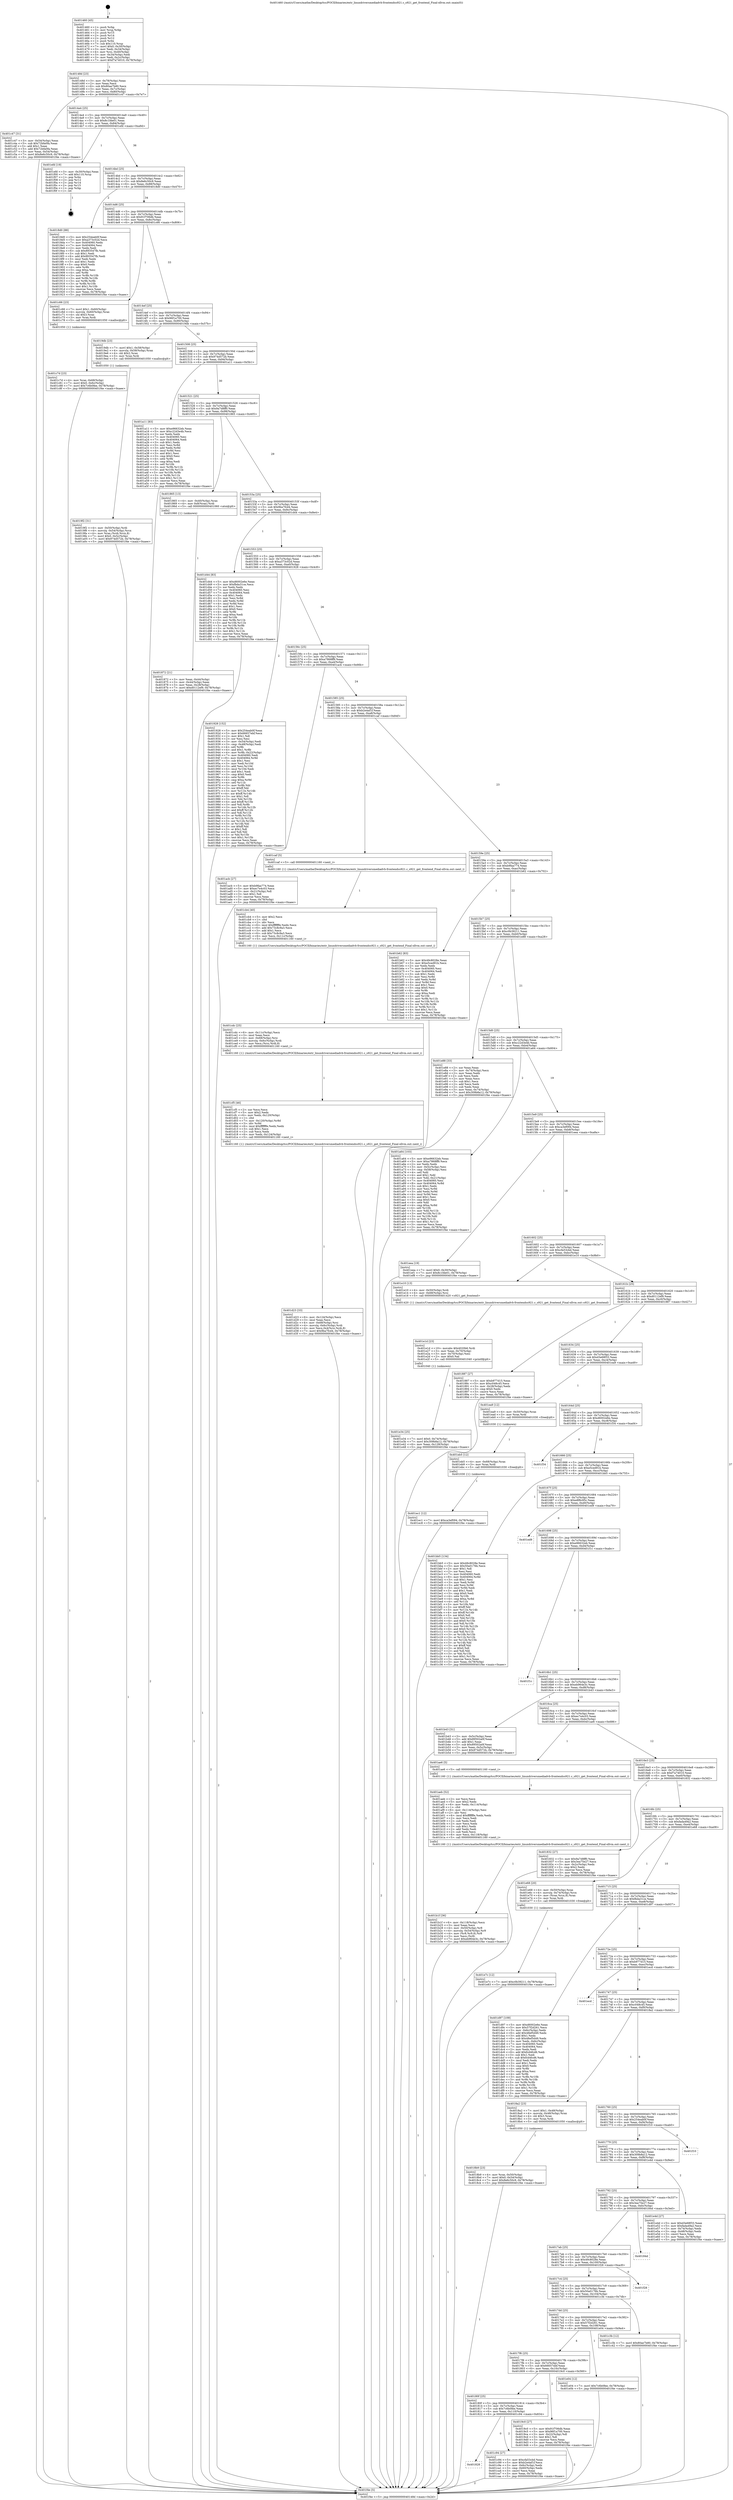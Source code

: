 digraph "0x401460" {
  label = "0x401460 (/mnt/c/Users/mathe/Desktop/tcc/POCII/binaries/extr_linuxdriversmediadvb-frontendss921.c_s921_get_frontend_Final-ollvm.out::main(0))"
  labelloc = "t"
  node[shape=record]

  Entry [label="",width=0.3,height=0.3,shape=circle,fillcolor=black,style=filled]
  "0x40148d" [label="{
     0x40148d [23]\l
     | [instrs]\l
     &nbsp;&nbsp;0x40148d \<+3\>: mov -0x78(%rbp),%eax\l
     &nbsp;&nbsp;0x401490 \<+2\>: mov %eax,%ecx\l
     &nbsp;&nbsp;0x401492 \<+6\>: sub $0x80ae7b80,%ecx\l
     &nbsp;&nbsp;0x401498 \<+3\>: mov %eax,-0x7c(%rbp)\l
     &nbsp;&nbsp;0x40149b \<+3\>: mov %ecx,-0x80(%rbp)\l
     &nbsp;&nbsp;0x40149e \<+6\>: je 0000000000401c47 \<main+0x7e7\>\l
  }"]
  "0x401c47" [label="{
     0x401c47 [31]\l
     | [instrs]\l
     &nbsp;&nbsp;0x401c47 \<+3\>: mov -0x54(%rbp),%eax\l
     &nbsp;&nbsp;0x401c4a \<+5\>: sub $0x72bfa0fa,%eax\l
     &nbsp;&nbsp;0x401c4f \<+3\>: add $0x1,%eax\l
     &nbsp;&nbsp;0x401c52 \<+5\>: add $0x72bfa0fa,%eax\l
     &nbsp;&nbsp;0x401c57 \<+3\>: mov %eax,-0x54(%rbp)\l
     &nbsp;&nbsp;0x401c5a \<+7\>: movl $0x8e6c50c9,-0x78(%rbp)\l
     &nbsp;&nbsp;0x401c61 \<+5\>: jmp 0000000000401f4e \<main+0xaee\>\l
  }"]
  "0x4014a4" [label="{
     0x4014a4 [25]\l
     | [instrs]\l
     &nbsp;&nbsp;0x4014a4 \<+5\>: jmp 00000000004014a9 \<main+0x49\>\l
     &nbsp;&nbsp;0x4014a9 \<+3\>: mov -0x7c(%rbp),%eax\l
     &nbsp;&nbsp;0x4014ac \<+5\>: sub $0x8c1fde01,%eax\l
     &nbsp;&nbsp;0x4014b1 \<+6\>: mov %eax,-0x84(%rbp)\l
     &nbsp;&nbsp;0x4014b7 \<+6\>: je 0000000000401efd \<main+0xa9d\>\l
  }"]
  Exit [label="",width=0.3,height=0.3,shape=circle,fillcolor=black,style=filled,peripheries=2]
  "0x401efd" [label="{
     0x401efd [19]\l
     | [instrs]\l
     &nbsp;&nbsp;0x401efd \<+3\>: mov -0x30(%rbp),%eax\l
     &nbsp;&nbsp;0x401f00 \<+7\>: add $0x110,%rsp\l
     &nbsp;&nbsp;0x401f07 \<+1\>: pop %rbx\l
     &nbsp;&nbsp;0x401f08 \<+2\>: pop %r12\l
     &nbsp;&nbsp;0x401f0a \<+2\>: pop %r14\l
     &nbsp;&nbsp;0x401f0c \<+2\>: pop %r15\l
     &nbsp;&nbsp;0x401f0e \<+1\>: pop %rbp\l
     &nbsp;&nbsp;0x401f0f \<+1\>: ret\l
  }"]
  "0x4014bd" [label="{
     0x4014bd [25]\l
     | [instrs]\l
     &nbsp;&nbsp;0x4014bd \<+5\>: jmp 00000000004014c2 \<main+0x62\>\l
     &nbsp;&nbsp;0x4014c2 \<+3\>: mov -0x7c(%rbp),%eax\l
     &nbsp;&nbsp;0x4014c5 \<+5\>: sub $0x8e6c50c9,%eax\l
     &nbsp;&nbsp;0x4014ca \<+6\>: mov %eax,-0x88(%rbp)\l
     &nbsp;&nbsp;0x4014d0 \<+6\>: je 00000000004018d0 \<main+0x470\>\l
  }"]
  "0x401ec1" [label="{
     0x401ec1 [12]\l
     | [instrs]\l
     &nbsp;&nbsp;0x401ec1 \<+7\>: movl $0xca3ef094,-0x78(%rbp)\l
     &nbsp;&nbsp;0x401ec8 \<+5\>: jmp 0000000000401f4e \<main+0xaee\>\l
  }"]
  "0x4018d0" [label="{
     0x4018d0 [88]\l
     | [instrs]\l
     &nbsp;&nbsp;0x4018d0 \<+5\>: mov $0x254eab0f,%eax\l
     &nbsp;&nbsp;0x4018d5 \<+5\>: mov $0xa373c02d,%ecx\l
     &nbsp;&nbsp;0x4018da \<+7\>: mov 0x404060,%edx\l
     &nbsp;&nbsp;0x4018e1 \<+7\>: mov 0x404064,%esi\l
     &nbsp;&nbsp;0x4018e8 \<+2\>: mov %edx,%edi\l
     &nbsp;&nbsp;0x4018ea \<+6\>: sub $0x893547fb,%edi\l
     &nbsp;&nbsp;0x4018f0 \<+3\>: sub $0x1,%edi\l
     &nbsp;&nbsp;0x4018f3 \<+6\>: add $0x893547fb,%edi\l
     &nbsp;&nbsp;0x4018f9 \<+3\>: imul %edi,%edx\l
     &nbsp;&nbsp;0x4018fc \<+3\>: and $0x1,%edx\l
     &nbsp;&nbsp;0x4018ff \<+3\>: cmp $0x0,%edx\l
     &nbsp;&nbsp;0x401902 \<+4\>: sete %r8b\l
     &nbsp;&nbsp;0x401906 \<+3\>: cmp $0xa,%esi\l
     &nbsp;&nbsp;0x401909 \<+4\>: setl %r9b\l
     &nbsp;&nbsp;0x40190d \<+3\>: mov %r8b,%r10b\l
     &nbsp;&nbsp;0x401910 \<+3\>: and %r9b,%r10b\l
     &nbsp;&nbsp;0x401913 \<+3\>: xor %r9b,%r8b\l
     &nbsp;&nbsp;0x401916 \<+3\>: or %r8b,%r10b\l
     &nbsp;&nbsp;0x401919 \<+4\>: test $0x1,%r10b\l
     &nbsp;&nbsp;0x40191d \<+3\>: cmovne %ecx,%eax\l
     &nbsp;&nbsp;0x401920 \<+3\>: mov %eax,-0x78(%rbp)\l
     &nbsp;&nbsp;0x401923 \<+5\>: jmp 0000000000401f4e \<main+0xaee\>\l
  }"]
  "0x4014d6" [label="{
     0x4014d6 [25]\l
     | [instrs]\l
     &nbsp;&nbsp;0x4014d6 \<+5\>: jmp 00000000004014db \<main+0x7b\>\l
     &nbsp;&nbsp;0x4014db \<+3\>: mov -0x7c(%rbp),%eax\l
     &nbsp;&nbsp;0x4014de \<+5\>: sub $0x91f706db,%eax\l
     &nbsp;&nbsp;0x4014e3 \<+6\>: mov %eax,-0x8c(%rbp)\l
     &nbsp;&nbsp;0x4014e9 \<+6\>: je 0000000000401c66 \<main+0x806\>\l
  }"]
  "0x401eb5" [label="{
     0x401eb5 [12]\l
     | [instrs]\l
     &nbsp;&nbsp;0x401eb5 \<+4\>: mov -0x68(%rbp),%rax\l
     &nbsp;&nbsp;0x401eb9 \<+3\>: mov %rax,%rdi\l
     &nbsp;&nbsp;0x401ebc \<+5\>: call 0000000000401030 \<free@plt\>\l
     | [calls]\l
     &nbsp;&nbsp;0x401030 \{1\} (unknown)\l
  }"]
  "0x401c66" [label="{
     0x401c66 [23]\l
     | [instrs]\l
     &nbsp;&nbsp;0x401c66 \<+7\>: movl $0x1,-0x60(%rbp)\l
     &nbsp;&nbsp;0x401c6d \<+4\>: movslq -0x60(%rbp),%rax\l
     &nbsp;&nbsp;0x401c71 \<+4\>: shl $0x3,%rax\l
     &nbsp;&nbsp;0x401c75 \<+3\>: mov %rax,%rdi\l
     &nbsp;&nbsp;0x401c78 \<+5\>: call 0000000000401050 \<malloc@plt\>\l
     | [calls]\l
     &nbsp;&nbsp;0x401050 \{1\} (unknown)\l
  }"]
  "0x4014ef" [label="{
     0x4014ef [25]\l
     | [instrs]\l
     &nbsp;&nbsp;0x4014ef \<+5\>: jmp 00000000004014f4 \<main+0x94\>\l
     &nbsp;&nbsp;0x4014f4 \<+3\>: mov -0x7c(%rbp),%eax\l
     &nbsp;&nbsp;0x4014f7 \<+5\>: sub $0x96f1a700,%eax\l
     &nbsp;&nbsp;0x4014fc \<+6\>: mov %eax,-0x90(%rbp)\l
     &nbsp;&nbsp;0x401502 \<+6\>: je 00000000004019db \<main+0x57b\>\l
  }"]
  "0x401e7c" [label="{
     0x401e7c [12]\l
     | [instrs]\l
     &nbsp;&nbsp;0x401e7c \<+7\>: movl $0xc0b39211,-0x78(%rbp)\l
     &nbsp;&nbsp;0x401e83 \<+5\>: jmp 0000000000401f4e \<main+0xaee\>\l
  }"]
  "0x4019db" [label="{
     0x4019db [23]\l
     | [instrs]\l
     &nbsp;&nbsp;0x4019db \<+7\>: movl $0x1,-0x58(%rbp)\l
     &nbsp;&nbsp;0x4019e2 \<+4\>: movslq -0x58(%rbp),%rax\l
     &nbsp;&nbsp;0x4019e6 \<+4\>: shl $0x2,%rax\l
     &nbsp;&nbsp;0x4019ea \<+3\>: mov %rax,%rdi\l
     &nbsp;&nbsp;0x4019ed \<+5\>: call 0000000000401050 \<malloc@plt\>\l
     | [calls]\l
     &nbsp;&nbsp;0x401050 \{1\} (unknown)\l
  }"]
  "0x401508" [label="{
     0x401508 [25]\l
     | [instrs]\l
     &nbsp;&nbsp;0x401508 \<+5\>: jmp 000000000040150d \<main+0xad\>\l
     &nbsp;&nbsp;0x40150d \<+3\>: mov -0x7c(%rbp),%eax\l
     &nbsp;&nbsp;0x401510 \<+5\>: sub $0x974d572b,%eax\l
     &nbsp;&nbsp;0x401515 \<+6\>: mov %eax,-0x94(%rbp)\l
     &nbsp;&nbsp;0x40151b \<+6\>: je 0000000000401a11 \<main+0x5b1\>\l
  }"]
  "0x401e34" [label="{
     0x401e34 [25]\l
     | [instrs]\l
     &nbsp;&nbsp;0x401e34 \<+7\>: movl $0x0,-0x74(%rbp)\l
     &nbsp;&nbsp;0x401e3b \<+7\>: movl $0x309b8a12,-0x78(%rbp)\l
     &nbsp;&nbsp;0x401e42 \<+6\>: mov %eax,-0x128(%rbp)\l
     &nbsp;&nbsp;0x401e48 \<+5\>: jmp 0000000000401f4e \<main+0xaee\>\l
  }"]
  "0x401a11" [label="{
     0x401a11 [83]\l
     | [instrs]\l
     &nbsp;&nbsp;0x401a11 \<+5\>: mov $0xe96632eb,%eax\l
     &nbsp;&nbsp;0x401a16 \<+5\>: mov $0xc22d3e4b,%ecx\l
     &nbsp;&nbsp;0x401a1b \<+2\>: xor %edx,%edx\l
     &nbsp;&nbsp;0x401a1d \<+7\>: mov 0x404060,%esi\l
     &nbsp;&nbsp;0x401a24 \<+7\>: mov 0x404064,%edi\l
     &nbsp;&nbsp;0x401a2b \<+3\>: sub $0x1,%edx\l
     &nbsp;&nbsp;0x401a2e \<+3\>: mov %esi,%r8d\l
     &nbsp;&nbsp;0x401a31 \<+3\>: add %edx,%r8d\l
     &nbsp;&nbsp;0x401a34 \<+4\>: imul %r8d,%esi\l
     &nbsp;&nbsp;0x401a38 \<+3\>: and $0x1,%esi\l
     &nbsp;&nbsp;0x401a3b \<+3\>: cmp $0x0,%esi\l
     &nbsp;&nbsp;0x401a3e \<+4\>: sete %r9b\l
     &nbsp;&nbsp;0x401a42 \<+3\>: cmp $0xa,%edi\l
     &nbsp;&nbsp;0x401a45 \<+4\>: setl %r10b\l
     &nbsp;&nbsp;0x401a49 \<+3\>: mov %r9b,%r11b\l
     &nbsp;&nbsp;0x401a4c \<+3\>: and %r10b,%r11b\l
     &nbsp;&nbsp;0x401a4f \<+3\>: xor %r10b,%r9b\l
     &nbsp;&nbsp;0x401a52 \<+3\>: or %r9b,%r11b\l
     &nbsp;&nbsp;0x401a55 \<+4\>: test $0x1,%r11b\l
     &nbsp;&nbsp;0x401a59 \<+3\>: cmovne %ecx,%eax\l
     &nbsp;&nbsp;0x401a5c \<+3\>: mov %eax,-0x78(%rbp)\l
     &nbsp;&nbsp;0x401a5f \<+5\>: jmp 0000000000401f4e \<main+0xaee\>\l
  }"]
  "0x401521" [label="{
     0x401521 [25]\l
     | [instrs]\l
     &nbsp;&nbsp;0x401521 \<+5\>: jmp 0000000000401526 \<main+0xc6\>\l
     &nbsp;&nbsp;0x401526 \<+3\>: mov -0x7c(%rbp),%eax\l
     &nbsp;&nbsp;0x401529 \<+5\>: sub $0x9a7d8ff0,%eax\l
     &nbsp;&nbsp;0x40152e \<+6\>: mov %eax,-0x98(%rbp)\l
     &nbsp;&nbsp;0x401534 \<+6\>: je 0000000000401865 \<main+0x405\>\l
  }"]
  "0x401e1d" [label="{
     0x401e1d [23]\l
     | [instrs]\l
     &nbsp;&nbsp;0x401e1d \<+10\>: movabs $0x4020b6,%rdi\l
     &nbsp;&nbsp;0x401e27 \<+3\>: mov %eax,-0x70(%rbp)\l
     &nbsp;&nbsp;0x401e2a \<+3\>: mov -0x70(%rbp),%esi\l
     &nbsp;&nbsp;0x401e2d \<+2\>: mov $0x0,%al\l
     &nbsp;&nbsp;0x401e2f \<+5\>: call 0000000000401040 \<printf@plt\>\l
     | [calls]\l
     &nbsp;&nbsp;0x401040 \{1\} (unknown)\l
  }"]
  "0x401865" [label="{
     0x401865 [13]\l
     | [instrs]\l
     &nbsp;&nbsp;0x401865 \<+4\>: mov -0x40(%rbp),%rax\l
     &nbsp;&nbsp;0x401869 \<+4\>: mov 0x8(%rax),%rdi\l
     &nbsp;&nbsp;0x40186d \<+5\>: call 0000000000401060 \<atoi@plt\>\l
     | [calls]\l
     &nbsp;&nbsp;0x401060 \{1\} (unknown)\l
  }"]
  "0x40153a" [label="{
     0x40153a [25]\l
     | [instrs]\l
     &nbsp;&nbsp;0x40153a \<+5\>: jmp 000000000040153f \<main+0xdf\>\l
     &nbsp;&nbsp;0x40153f \<+3\>: mov -0x7c(%rbp),%eax\l
     &nbsp;&nbsp;0x401542 \<+5\>: sub $0x9ba7fcd4,%eax\l
     &nbsp;&nbsp;0x401547 \<+6\>: mov %eax,-0x9c(%rbp)\l
     &nbsp;&nbsp;0x40154d \<+6\>: je 0000000000401d44 \<main+0x8e4\>\l
  }"]
  "0x401d23" [label="{
     0x401d23 [33]\l
     | [instrs]\l
     &nbsp;&nbsp;0x401d23 \<+6\>: mov -0x124(%rbp),%ecx\l
     &nbsp;&nbsp;0x401d29 \<+3\>: imul %eax,%ecx\l
     &nbsp;&nbsp;0x401d2c \<+4\>: mov -0x68(%rbp),%rsi\l
     &nbsp;&nbsp;0x401d30 \<+4\>: movslq -0x6c(%rbp),%rdi\l
     &nbsp;&nbsp;0x401d34 \<+4\>: mov %ecx,0x4(%rsi,%rdi,8)\l
     &nbsp;&nbsp;0x401d38 \<+7\>: movl $0x9ba7fcd4,-0x78(%rbp)\l
     &nbsp;&nbsp;0x401d3f \<+5\>: jmp 0000000000401f4e \<main+0xaee\>\l
  }"]
  "0x401d44" [label="{
     0x401d44 [83]\l
     | [instrs]\l
     &nbsp;&nbsp;0x401d44 \<+5\>: mov $0xd6002e6e,%eax\l
     &nbsp;&nbsp;0x401d49 \<+5\>: mov $0xfbda31ce,%ecx\l
     &nbsp;&nbsp;0x401d4e \<+2\>: xor %edx,%edx\l
     &nbsp;&nbsp;0x401d50 \<+7\>: mov 0x404060,%esi\l
     &nbsp;&nbsp;0x401d57 \<+7\>: mov 0x404064,%edi\l
     &nbsp;&nbsp;0x401d5e \<+3\>: sub $0x1,%edx\l
     &nbsp;&nbsp;0x401d61 \<+3\>: mov %esi,%r8d\l
     &nbsp;&nbsp;0x401d64 \<+3\>: add %edx,%r8d\l
     &nbsp;&nbsp;0x401d67 \<+4\>: imul %r8d,%esi\l
     &nbsp;&nbsp;0x401d6b \<+3\>: and $0x1,%esi\l
     &nbsp;&nbsp;0x401d6e \<+3\>: cmp $0x0,%esi\l
     &nbsp;&nbsp;0x401d71 \<+4\>: sete %r9b\l
     &nbsp;&nbsp;0x401d75 \<+3\>: cmp $0xa,%edi\l
     &nbsp;&nbsp;0x401d78 \<+4\>: setl %r10b\l
     &nbsp;&nbsp;0x401d7c \<+3\>: mov %r9b,%r11b\l
     &nbsp;&nbsp;0x401d7f \<+3\>: and %r10b,%r11b\l
     &nbsp;&nbsp;0x401d82 \<+3\>: xor %r10b,%r9b\l
     &nbsp;&nbsp;0x401d85 \<+3\>: or %r9b,%r11b\l
     &nbsp;&nbsp;0x401d88 \<+4\>: test $0x1,%r11b\l
     &nbsp;&nbsp;0x401d8c \<+3\>: cmovne %ecx,%eax\l
     &nbsp;&nbsp;0x401d8f \<+3\>: mov %eax,-0x78(%rbp)\l
     &nbsp;&nbsp;0x401d92 \<+5\>: jmp 0000000000401f4e \<main+0xaee\>\l
  }"]
  "0x401553" [label="{
     0x401553 [25]\l
     | [instrs]\l
     &nbsp;&nbsp;0x401553 \<+5\>: jmp 0000000000401558 \<main+0xf8\>\l
     &nbsp;&nbsp;0x401558 \<+3\>: mov -0x7c(%rbp),%eax\l
     &nbsp;&nbsp;0x40155b \<+5\>: sub $0xa373c02d,%eax\l
     &nbsp;&nbsp;0x401560 \<+6\>: mov %eax,-0xa0(%rbp)\l
     &nbsp;&nbsp;0x401566 \<+6\>: je 0000000000401928 \<main+0x4c8\>\l
  }"]
  "0x401cf5" [label="{
     0x401cf5 [46]\l
     | [instrs]\l
     &nbsp;&nbsp;0x401cf5 \<+2\>: xor %ecx,%ecx\l
     &nbsp;&nbsp;0x401cf7 \<+5\>: mov $0x2,%edx\l
     &nbsp;&nbsp;0x401cfc \<+6\>: mov %edx,-0x120(%rbp)\l
     &nbsp;&nbsp;0x401d02 \<+1\>: cltd\l
     &nbsp;&nbsp;0x401d03 \<+7\>: mov -0x120(%rbp),%r8d\l
     &nbsp;&nbsp;0x401d0a \<+3\>: idiv %r8d\l
     &nbsp;&nbsp;0x401d0d \<+6\>: imul $0xfffffffe,%edx,%edx\l
     &nbsp;&nbsp;0x401d13 \<+3\>: sub $0x1,%ecx\l
     &nbsp;&nbsp;0x401d16 \<+2\>: sub %ecx,%edx\l
     &nbsp;&nbsp;0x401d18 \<+6\>: mov %edx,-0x124(%rbp)\l
     &nbsp;&nbsp;0x401d1e \<+5\>: call 0000000000401160 \<next_i\>\l
     | [calls]\l
     &nbsp;&nbsp;0x401160 \{1\} (/mnt/c/Users/mathe/Desktop/tcc/POCII/binaries/extr_linuxdriversmediadvb-frontendss921.c_s921_get_frontend_Final-ollvm.out::next_i)\l
  }"]
  "0x401928" [label="{
     0x401928 [152]\l
     | [instrs]\l
     &nbsp;&nbsp;0x401928 \<+5\>: mov $0x254eab0f,%eax\l
     &nbsp;&nbsp;0x40192d \<+5\>: mov $0x66657ebf,%ecx\l
     &nbsp;&nbsp;0x401932 \<+2\>: mov $0x1,%dl\l
     &nbsp;&nbsp;0x401934 \<+2\>: xor %esi,%esi\l
     &nbsp;&nbsp;0x401936 \<+3\>: mov -0x54(%rbp),%edi\l
     &nbsp;&nbsp;0x401939 \<+3\>: cmp -0x48(%rbp),%edi\l
     &nbsp;&nbsp;0x40193c \<+4\>: setl %r8b\l
     &nbsp;&nbsp;0x401940 \<+4\>: and $0x1,%r8b\l
     &nbsp;&nbsp;0x401944 \<+4\>: mov %r8b,-0x22(%rbp)\l
     &nbsp;&nbsp;0x401948 \<+7\>: mov 0x404060,%edi\l
     &nbsp;&nbsp;0x40194f \<+8\>: mov 0x404064,%r9d\l
     &nbsp;&nbsp;0x401957 \<+3\>: sub $0x1,%esi\l
     &nbsp;&nbsp;0x40195a \<+3\>: mov %edi,%r10d\l
     &nbsp;&nbsp;0x40195d \<+3\>: add %esi,%r10d\l
     &nbsp;&nbsp;0x401960 \<+4\>: imul %r10d,%edi\l
     &nbsp;&nbsp;0x401964 \<+3\>: and $0x1,%edi\l
     &nbsp;&nbsp;0x401967 \<+3\>: cmp $0x0,%edi\l
     &nbsp;&nbsp;0x40196a \<+4\>: sete %r8b\l
     &nbsp;&nbsp;0x40196e \<+4\>: cmp $0xa,%r9d\l
     &nbsp;&nbsp;0x401972 \<+4\>: setl %r11b\l
     &nbsp;&nbsp;0x401976 \<+3\>: mov %r8b,%bl\l
     &nbsp;&nbsp;0x401979 \<+3\>: xor $0xff,%bl\l
     &nbsp;&nbsp;0x40197c \<+3\>: mov %r11b,%r14b\l
     &nbsp;&nbsp;0x40197f \<+4\>: xor $0xff,%r14b\l
     &nbsp;&nbsp;0x401983 \<+3\>: xor $0x1,%dl\l
     &nbsp;&nbsp;0x401986 \<+3\>: mov %bl,%r15b\l
     &nbsp;&nbsp;0x401989 \<+4\>: and $0xff,%r15b\l
     &nbsp;&nbsp;0x40198d \<+3\>: and %dl,%r8b\l
     &nbsp;&nbsp;0x401990 \<+3\>: mov %r14b,%r12b\l
     &nbsp;&nbsp;0x401993 \<+4\>: and $0xff,%r12b\l
     &nbsp;&nbsp;0x401997 \<+3\>: and %dl,%r11b\l
     &nbsp;&nbsp;0x40199a \<+3\>: or %r8b,%r15b\l
     &nbsp;&nbsp;0x40199d \<+3\>: or %r11b,%r12b\l
     &nbsp;&nbsp;0x4019a0 \<+3\>: xor %r12b,%r15b\l
     &nbsp;&nbsp;0x4019a3 \<+3\>: or %r14b,%bl\l
     &nbsp;&nbsp;0x4019a6 \<+3\>: xor $0xff,%bl\l
     &nbsp;&nbsp;0x4019a9 \<+3\>: or $0x1,%dl\l
     &nbsp;&nbsp;0x4019ac \<+2\>: and %dl,%bl\l
     &nbsp;&nbsp;0x4019ae \<+3\>: or %bl,%r15b\l
     &nbsp;&nbsp;0x4019b1 \<+4\>: test $0x1,%r15b\l
     &nbsp;&nbsp;0x4019b5 \<+3\>: cmovne %ecx,%eax\l
     &nbsp;&nbsp;0x4019b8 \<+3\>: mov %eax,-0x78(%rbp)\l
     &nbsp;&nbsp;0x4019bb \<+5\>: jmp 0000000000401f4e \<main+0xaee\>\l
  }"]
  "0x40156c" [label="{
     0x40156c [25]\l
     | [instrs]\l
     &nbsp;&nbsp;0x40156c \<+5\>: jmp 0000000000401571 \<main+0x111\>\l
     &nbsp;&nbsp;0x401571 \<+3\>: mov -0x7c(%rbp),%eax\l
     &nbsp;&nbsp;0x401574 \<+5\>: sub $0xa7868ff9,%eax\l
     &nbsp;&nbsp;0x401579 \<+6\>: mov %eax,-0xa4(%rbp)\l
     &nbsp;&nbsp;0x40157f \<+6\>: je 0000000000401acb \<main+0x66b\>\l
  }"]
  "0x401cdc" [label="{
     0x401cdc [25]\l
     | [instrs]\l
     &nbsp;&nbsp;0x401cdc \<+6\>: mov -0x11c(%rbp),%ecx\l
     &nbsp;&nbsp;0x401ce2 \<+3\>: imul %eax,%ecx\l
     &nbsp;&nbsp;0x401ce5 \<+4\>: mov -0x68(%rbp),%rsi\l
     &nbsp;&nbsp;0x401ce9 \<+4\>: movslq -0x6c(%rbp),%rdi\l
     &nbsp;&nbsp;0x401ced \<+3\>: mov %ecx,(%rsi,%rdi,8)\l
     &nbsp;&nbsp;0x401cf0 \<+5\>: call 0000000000401160 \<next_i\>\l
     | [calls]\l
     &nbsp;&nbsp;0x401160 \{1\} (/mnt/c/Users/mathe/Desktop/tcc/POCII/binaries/extr_linuxdriversmediadvb-frontendss921.c_s921_get_frontend_Final-ollvm.out::next_i)\l
  }"]
  "0x401acb" [label="{
     0x401acb [27]\l
     | [instrs]\l
     &nbsp;&nbsp;0x401acb \<+5\>: mov $0xb9faa774,%eax\l
     &nbsp;&nbsp;0x401ad0 \<+5\>: mov $0xec7e4c03,%ecx\l
     &nbsp;&nbsp;0x401ad5 \<+3\>: mov -0x21(%rbp),%dl\l
     &nbsp;&nbsp;0x401ad8 \<+3\>: test $0x1,%dl\l
     &nbsp;&nbsp;0x401adb \<+3\>: cmovne %ecx,%eax\l
     &nbsp;&nbsp;0x401ade \<+3\>: mov %eax,-0x78(%rbp)\l
     &nbsp;&nbsp;0x401ae1 \<+5\>: jmp 0000000000401f4e \<main+0xaee\>\l
  }"]
  "0x401585" [label="{
     0x401585 [25]\l
     | [instrs]\l
     &nbsp;&nbsp;0x401585 \<+5\>: jmp 000000000040158a \<main+0x12a\>\l
     &nbsp;&nbsp;0x40158a \<+3\>: mov -0x7c(%rbp),%eax\l
     &nbsp;&nbsp;0x40158d \<+5\>: sub $0xb2e4af1f,%eax\l
     &nbsp;&nbsp;0x401592 \<+6\>: mov %eax,-0xa8(%rbp)\l
     &nbsp;&nbsp;0x401598 \<+6\>: je 0000000000401caf \<main+0x84f\>\l
  }"]
  "0x401cb4" [label="{
     0x401cb4 [40]\l
     | [instrs]\l
     &nbsp;&nbsp;0x401cb4 \<+5\>: mov $0x2,%ecx\l
     &nbsp;&nbsp;0x401cb9 \<+1\>: cltd\l
     &nbsp;&nbsp;0x401cba \<+2\>: idiv %ecx\l
     &nbsp;&nbsp;0x401cbc \<+6\>: imul $0xfffffffe,%edx,%ecx\l
     &nbsp;&nbsp;0x401cc2 \<+6\>: add $0x73c8c9a3,%ecx\l
     &nbsp;&nbsp;0x401cc8 \<+3\>: add $0x1,%ecx\l
     &nbsp;&nbsp;0x401ccb \<+6\>: sub $0x73c8c9a3,%ecx\l
     &nbsp;&nbsp;0x401cd1 \<+6\>: mov %ecx,-0x11c(%rbp)\l
     &nbsp;&nbsp;0x401cd7 \<+5\>: call 0000000000401160 \<next_i\>\l
     | [calls]\l
     &nbsp;&nbsp;0x401160 \{1\} (/mnt/c/Users/mathe/Desktop/tcc/POCII/binaries/extr_linuxdriversmediadvb-frontendss921.c_s921_get_frontend_Final-ollvm.out::next_i)\l
  }"]
  "0x401caf" [label="{
     0x401caf [5]\l
     | [instrs]\l
     &nbsp;&nbsp;0x401caf \<+5\>: call 0000000000401160 \<next_i\>\l
     | [calls]\l
     &nbsp;&nbsp;0x401160 \{1\} (/mnt/c/Users/mathe/Desktop/tcc/POCII/binaries/extr_linuxdriversmediadvb-frontendss921.c_s921_get_frontend_Final-ollvm.out::next_i)\l
  }"]
  "0x40159e" [label="{
     0x40159e [25]\l
     | [instrs]\l
     &nbsp;&nbsp;0x40159e \<+5\>: jmp 00000000004015a3 \<main+0x143\>\l
     &nbsp;&nbsp;0x4015a3 \<+3\>: mov -0x7c(%rbp),%eax\l
     &nbsp;&nbsp;0x4015a6 \<+5\>: sub $0xb9faa774,%eax\l
     &nbsp;&nbsp;0x4015ab \<+6\>: mov %eax,-0xac(%rbp)\l
     &nbsp;&nbsp;0x4015b1 \<+6\>: je 0000000000401b62 \<main+0x702\>\l
  }"]
  "0x401828" [label="{
     0x401828\l
  }", style=dashed]
  "0x401b62" [label="{
     0x401b62 [83]\l
     | [instrs]\l
     &nbsp;&nbsp;0x401b62 \<+5\>: mov $0x49c8028e,%eax\l
     &nbsp;&nbsp;0x401b67 \<+5\>: mov $0xe5ced91b,%ecx\l
     &nbsp;&nbsp;0x401b6c \<+2\>: xor %edx,%edx\l
     &nbsp;&nbsp;0x401b6e \<+7\>: mov 0x404060,%esi\l
     &nbsp;&nbsp;0x401b75 \<+7\>: mov 0x404064,%edi\l
     &nbsp;&nbsp;0x401b7c \<+3\>: sub $0x1,%edx\l
     &nbsp;&nbsp;0x401b7f \<+3\>: mov %esi,%r8d\l
     &nbsp;&nbsp;0x401b82 \<+3\>: add %edx,%r8d\l
     &nbsp;&nbsp;0x401b85 \<+4\>: imul %r8d,%esi\l
     &nbsp;&nbsp;0x401b89 \<+3\>: and $0x1,%esi\l
     &nbsp;&nbsp;0x401b8c \<+3\>: cmp $0x0,%esi\l
     &nbsp;&nbsp;0x401b8f \<+4\>: sete %r9b\l
     &nbsp;&nbsp;0x401b93 \<+3\>: cmp $0xa,%edi\l
     &nbsp;&nbsp;0x401b96 \<+4\>: setl %r10b\l
     &nbsp;&nbsp;0x401b9a \<+3\>: mov %r9b,%r11b\l
     &nbsp;&nbsp;0x401b9d \<+3\>: and %r10b,%r11b\l
     &nbsp;&nbsp;0x401ba0 \<+3\>: xor %r10b,%r9b\l
     &nbsp;&nbsp;0x401ba3 \<+3\>: or %r9b,%r11b\l
     &nbsp;&nbsp;0x401ba6 \<+4\>: test $0x1,%r11b\l
     &nbsp;&nbsp;0x401baa \<+3\>: cmovne %ecx,%eax\l
     &nbsp;&nbsp;0x401bad \<+3\>: mov %eax,-0x78(%rbp)\l
     &nbsp;&nbsp;0x401bb0 \<+5\>: jmp 0000000000401f4e \<main+0xaee\>\l
  }"]
  "0x4015b7" [label="{
     0x4015b7 [25]\l
     | [instrs]\l
     &nbsp;&nbsp;0x4015b7 \<+5\>: jmp 00000000004015bc \<main+0x15c\>\l
     &nbsp;&nbsp;0x4015bc \<+3\>: mov -0x7c(%rbp),%eax\l
     &nbsp;&nbsp;0x4015bf \<+5\>: sub $0xc0b39211,%eax\l
     &nbsp;&nbsp;0x4015c4 \<+6\>: mov %eax,-0xb0(%rbp)\l
     &nbsp;&nbsp;0x4015ca \<+6\>: je 0000000000401e88 \<main+0xa28\>\l
  }"]
  "0x401c94" [label="{
     0x401c94 [27]\l
     | [instrs]\l
     &nbsp;&nbsp;0x401c94 \<+5\>: mov $0xcfa53cbd,%eax\l
     &nbsp;&nbsp;0x401c99 \<+5\>: mov $0xb2e4af1f,%ecx\l
     &nbsp;&nbsp;0x401c9e \<+3\>: mov -0x6c(%rbp),%edx\l
     &nbsp;&nbsp;0x401ca1 \<+3\>: cmp -0x60(%rbp),%edx\l
     &nbsp;&nbsp;0x401ca4 \<+3\>: cmovl %ecx,%eax\l
     &nbsp;&nbsp;0x401ca7 \<+3\>: mov %eax,-0x78(%rbp)\l
     &nbsp;&nbsp;0x401caa \<+5\>: jmp 0000000000401f4e \<main+0xaee\>\l
  }"]
  "0x401e88" [label="{
     0x401e88 [33]\l
     | [instrs]\l
     &nbsp;&nbsp;0x401e88 \<+2\>: xor %eax,%eax\l
     &nbsp;&nbsp;0x401e8a \<+3\>: mov -0x74(%rbp),%ecx\l
     &nbsp;&nbsp;0x401e8d \<+2\>: mov %eax,%edx\l
     &nbsp;&nbsp;0x401e8f \<+2\>: sub %ecx,%edx\l
     &nbsp;&nbsp;0x401e91 \<+2\>: mov %eax,%ecx\l
     &nbsp;&nbsp;0x401e93 \<+3\>: sub $0x1,%ecx\l
     &nbsp;&nbsp;0x401e96 \<+2\>: add %ecx,%edx\l
     &nbsp;&nbsp;0x401e98 \<+2\>: sub %edx,%eax\l
     &nbsp;&nbsp;0x401e9a \<+3\>: mov %eax,-0x74(%rbp)\l
     &nbsp;&nbsp;0x401e9d \<+7\>: movl $0x309b8a12,-0x78(%rbp)\l
     &nbsp;&nbsp;0x401ea4 \<+5\>: jmp 0000000000401f4e \<main+0xaee\>\l
  }"]
  "0x4015d0" [label="{
     0x4015d0 [25]\l
     | [instrs]\l
     &nbsp;&nbsp;0x4015d0 \<+5\>: jmp 00000000004015d5 \<main+0x175\>\l
     &nbsp;&nbsp;0x4015d5 \<+3\>: mov -0x7c(%rbp),%eax\l
     &nbsp;&nbsp;0x4015d8 \<+5\>: sub $0xc22d3e4b,%eax\l
     &nbsp;&nbsp;0x4015dd \<+6\>: mov %eax,-0xb4(%rbp)\l
     &nbsp;&nbsp;0x4015e3 \<+6\>: je 0000000000401a64 \<main+0x604\>\l
  }"]
  "0x401c7d" [label="{
     0x401c7d [23]\l
     | [instrs]\l
     &nbsp;&nbsp;0x401c7d \<+4\>: mov %rax,-0x68(%rbp)\l
     &nbsp;&nbsp;0x401c81 \<+7\>: movl $0x0,-0x6c(%rbp)\l
     &nbsp;&nbsp;0x401c88 \<+7\>: movl $0x7c6b0fee,-0x78(%rbp)\l
     &nbsp;&nbsp;0x401c8f \<+5\>: jmp 0000000000401f4e \<main+0xaee\>\l
  }"]
  "0x401a64" [label="{
     0x401a64 [103]\l
     | [instrs]\l
     &nbsp;&nbsp;0x401a64 \<+5\>: mov $0xe96632eb,%eax\l
     &nbsp;&nbsp;0x401a69 \<+5\>: mov $0xa7868ff9,%ecx\l
     &nbsp;&nbsp;0x401a6e \<+2\>: xor %edx,%edx\l
     &nbsp;&nbsp;0x401a70 \<+3\>: mov -0x5c(%rbp),%esi\l
     &nbsp;&nbsp;0x401a73 \<+3\>: cmp -0x58(%rbp),%esi\l
     &nbsp;&nbsp;0x401a76 \<+4\>: setl %dil\l
     &nbsp;&nbsp;0x401a7a \<+4\>: and $0x1,%dil\l
     &nbsp;&nbsp;0x401a7e \<+4\>: mov %dil,-0x21(%rbp)\l
     &nbsp;&nbsp;0x401a82 \<+7\>: mov 0x404060,%esi\l
     &nbsp;&nbsp;0x401a89 \<+8\>: mov 0x404064,%r8d\l
     &nbsp;&nbsp;0x401a91 \<+3\>: sub $0x1,%edx\l
     &nbsp;&nbsp;0x401a94 \<+3\>: mov %esi,%r9d\l
     &nbsp;&nbsp;0x401a97 \<+3\>: add %edx,%r9d\l
     &nbsp;&nbsp;0x401a9a \<+4\>: imul %r9d,%esi\l
     &nbsp;&nbsp;0x401a9e \<+3\>: and $0x1,%esi\l
     &nbsp;&nbsp;0x401aa1 \<+3\>: cmp $0x0,%esi\l
     &nbsp;&nbsp;0x401aa4 \<+4\>: sete %dil\l
     &nbsp;&nbsp;0x401aa8 \<+4\>: cmp $0xa,%r8d\l
     &nbsp;&nbsp;0x401aac \<+4\>: setl %r10b\l
     &nbsp;&nbsp;0x401ab0 \<+3\>: mov %dil,%r11b\l
     &nbsp;&nbsp;0x401ab3 \<+3\>: and %r10b,%r11b\l
     &nbsp;&nbsp;0x401ab6 \<+3\>: xor %r10b,%dil\l
     &nbsp;&nbsp;0x401ab9 \<+3\>: or %dil,%r11b\l
     &nbsp;&nbsp;0x401abc \<+4\>: test $0x1,%r11b\l
     &nbsp;&nbsp;0x401ac0 \<+3\>: cmovne %ecx,%eax\l
     &nbsp;&nbsp;0x401ac3 \<+3\>: mov %eax,-0x78(%rbp)\l
     &nbsp;&nbsp;0x401ac6 \<+5\>: jmp 0000000000401f4e \<main+0xaee\>\l
  }"]
  "0x4015e9" [label="{
     0x4015e9 [25]\l
     | [instrs]\l
     &nbsp;&nbsp;0x4015e9 \<+5\>: jmp 00000000004015ee \<main+0x18e\>\l
     &nbsp;&nbsp;0x4015ee \<+3\>: mov -0x7c(%rbp),%eax\l
     &nbsp;&nbsp;0x4015f1 \<+5\>: sub $0xca3ef094,%eax\l
     &nbsp;&nbsp;0x4015f6 \<+6\>: mov %eax,-0xb8(%rbp)\l
     &nbsp;&nbsp;0x4015fc \<+6\>: je 0000000000401eea \<main+0xa8a\>\l
  }"]
  "0x401b1f" [label="{
     0x401b1f [36]\l
     | [instrs]\l
     &nbsp;&nbsp;0x401b1f \<+6\>: mov -0x118(%rbp),%ecx\l
     &nbsp;&nbsp;0x401b25 \<+3\>: imul %eax,%ecx\l
     &nbsp;&nbsp;0x401b28 \<+4\>: mov -0x50(%rbp),%r8\l
     &nbsp;&nbsp;0x401b2c \<+4\>: movslq -0x54(%rbp),%r9\l
     &nbsp;&nbsp;0x401b30 \<+4\>: mov (%r8,%r9,8),%r8\l
     &nbsp;&nbsp;0x401b34 \<+3\>: mov %ecx,(%r8)\l
     &nbsp;&nbsp;0x401b37 \<+7\>: movl $0xeb964e3c,-0x78(%rbp)\l
     &nbsp;&nbsp;0x401b3e \<+5\>: jmp 0000000000401f4e \<main+0xaee\>\l
  }"]
  "0x401eea" [label="{
     0x401eea [19]\l
     | [instrs]\l
     &nbsp;&nbsp;0x401eea \<+7\>: movl $0x0,-0x30(%rbp)\l
     &nbsp;&nbsp;0x401ef1 \<+7\>: movl $0x8c1fde01,-0x78(%rbp)\l
     &nbsp;&nbsp;0x401ef8 \<+5\>: jmp 0000000000401f4e \<main+0xaee\>\l
  }"]
  "0x401602" [label="{
     0x401602 [25]\l
     | [instrs]\l
     &nbsp;&nbsp;0x401602 \<+5\>: jmp 0000000000401607 \<main+0x1a7\>\l
     &nbsp;&nbsp;0x401607 \<+3\>: mov -0x7c(%rbp),%eax\l
     &nbsp;&nbsp;0x40160a \<+5\>: sub $0xcfa53cbd,%eax\l
     &nbsp;&nbsp;0x40160f \<+6\>: mov %eax,-0xbc(%rbp)\l
     &nbsp;&nbsp;0x401615 \<+6\>: je 0000000000401e10 \<main+0x9b0\>\l
  }"]
  "0x401aeb" [label="{
     0x401aeb [52]\l
     | [instrs]\l
     &nbsp;&nbsp;0x401aeb \<+2\>: xor %ecx,%ecx\l
     &nbsp;&nbsp;0x401aed \<+5\>: mov $0x2,%edx\l
     &nbsp;&nbsp;0x401af2 \<+6\>: mov %edx,-0x114(%rbp)\l
     &nbsp;&nbsp;0x401af8 \<+1\>: cltd\l
     &nbsp;&nbsp;0x401af9 \<+6\>: mov -0x114(%rbp),%esi\l
     &nbsp;&nbsp;0x401aff \<+2\>: idiv %esi\l
     &nbsp;&nbsp;0x401b01 \<+6\>: imul $0xfffffffe,%edx,%edx\l
     &nbsp;&nbsp;0x401b07 \<+2\>: mov %ecx,%edi\l
     &nbsp;&nbsp;0x401b09 \<+2\>: sub %edx,%edi\l
     &nbsp;&nbsp;0x401b0b \<+2\>: mov %ecx,%edx\l
     &nbsp;&nbsp;0x401b0d \<+3\>: sub $0x1,%edx\l
     &nbsp;&nbsp;0x401b10 \<+2\>: add %edx,%edi\l
     &nbsp;&nbsp;0x401b12 \<+2\>: sub %edi,%ecx\l
     &nbsp;&nbsp;0x401b14 \<+6\>: mov %ecx,-0x118(%rbp)\l
     &nbsp;&nbsp;0x401b1a \<+5\>: call 0000000000401160 \<next_i\>\l
     | [calls]\l
     &nbsp;&nbsp;0x401160 \{1\} (/mnt/c/Users/mathe/Desktop/tcc/POCII/binaries/extr_linuxdriversmediadvb-frontendss921.c_s921_get_frontend_Final-ollvm.out::next_i)\l
  }"]
  "0x401e10" [label="{
     0x401e10 [13]\l
     | [instrs]\l
     &nbsp;&nbsp;0x401e10 \<+4\>: mov -0x50(%rbp),%rdi\l
     &nbsp;&nbsp;0x401e14 \<+4\>: mov -0x68(%rbp),%rsi\l
     &nbsp;&nbsp;0x401e18 \<+5\>: call 0000000000401420 \<s921_get_frontend\>\l
     | [calls]\l
     &nbsp;&nbsp;0x401420 \{1\} (/mnt/c/Users/mathe/Desktop/tcc/POCII/binaries/extr_linuxdriversmediadvb-frontendss921.c_s921_get_frontend_Final-ollvm.out::s921_get_frontend)\l
  }"]
  "0x40161b" [label="{
     0x40161b [25]\l
     | [instrs]\l
     &nbsp;&nbsp;0x40161b \<+5\>: jmp 0000000000401620 \<main+0x1c0\>\l
     &nbsp;&nbsp;0x401620 \<+3\>: mov -0x7c(%rbp),%eax\l
     &nbsp;&nbsp;0x401623 \<+5\>: sub $0xd0112ef9,%eax\l
     &nbsp;&nbsp;0x401628 \<+6\>: mov %eax,-0xc0(%rbp)\l
     &nbsp;&nbsp;0x40162e \<+6\>: je 0000000000401887 \<main+0x427\>\l
  }"]
  "0x4019f2" [label="{
     0x4019f2 [31]\l
     | [instrs]\l
     &nbsp;&nbsp;0x4019f2 \<+4\>: mov -0x50(%rbp),%rdi\l
     &nbsp;&nbsp;0x4019f6 \<+4\>: movslq -0x54(%rbp),%rcx\l
     &nbsp;&nbsp;0x4019fa \<+4\>: mov %rax,(%rdi,%rcx,8)\l
     &nbsp;&nbsp;0x4019fe \<+7\>: movl $0x0,-0x5c(%rbp)\l
     &nbsp;&nbsp;0x401a05 \<+7\>: movl $0x974d572b,-0x78(%rbp)\l
     &nbsp;&nbsp;0x401a0c \<+5\>: jmp 0000000000401f4e \<main+0xaee\>\l
  }"]
  "0x401887" [label="{
     0x401887 [27]\l
     | [instrs]\l
     &nbsp;&nbsp;0x401887 \<+5\>: mov $0xb977d15,%eax\l
     &nbsp;&nbsp;0x40188c \<+5\>: mov $0xc048c45,%ecx\l
     &nbsp;&nbsp;0x401891 \<+3\>: mov -0x28(%rbp),%edx\l
     &nbsp;&nbsp;0x401894 \<+3\>: cmp $0x0,%edx\l
     &nbsp;&nbsp;0x401897 \<+3\>: cmove %ecx,%eax\l
     &nbsp;&nbsp;0x40189a \<+3\>: mov %eax,-0x78(%rbp)\l
     &nbsp;&nbsp;0x40189d \<+5\>: jmp 0000000000401f4e \<main+0xaee\>\l
  }"]
  "0x401634" [label="{
     0x401634 [25]\l
     | [instrs]\l
     &nbsp;&nbsp;0x401634 \<+5\>: jmp 0000000000401639 \<main+0x1d9\>\l
     &nbsp;&nbsp;0x401639 \<+3\>: mov -0x7c(%rbp),%eax\l
     &nbsp;&nbsp;0x40163c \<+5\>: sub $0xd3e68f33,%eax\l
     &nbsp;&nbsp;0x401641 \<+6\>: mov %eax,-0xc4(%rbp)\l
     &nbsp;&nbsp;0x401647 \<+6\>: je 0000000000401ea9 \<main+0xa49\>\l
  }"]
  "0x40180f" [label="{
     0x40180f [25]\l
     | [instrs]\l
     &nbsp;&nbsp;0x40180f \<+5\>: jmp 0000000000401814 \<main+0x3b4\>\l
     &nbsp;&nbsp;0x401814 \<+3\>: mov -0x7c(%rbp),%eax\l
     &nbsp;&nbsp;0x401817 \<+5\>: sub $0x7c6b0fee,%eax\l
     &nbsp;&nbsp;0x40181c \<+6\>: mov %eax,-0x110(%rbp)\l
     &nbsp;&nbsp;0x401822 \<+6\>: je 0000000000401c94 \<main+0x834\>\l
  }"]
  "0x401ea9" [label="{
     0x401ea9 [12]\l
     | [instrs]\l
     &nbsp;&nbsp;0x401ea9 \<+4\>: mov -0x50(%rbp),%rax\l
     &nbsp;&nbsp;0x401ead \<+3\>: mov %rax,%rdi\l
     &nbsp;&nbsp;0x401eb0 \<+5\>: call 0000000000401030 \<free@plt\>\l
     | [calls]\l
     &nbsp;&nbsp;0x401030 \{1\} (unknown)\l
  }"]
  "0x40164d" [label="{
     0x40164d [25]\l
     | [instrs]\l
     &nbsp;&nbsp;0x40164d \<+5\>: jmp 0000000000401652 \<main+0x1f2\>\l
     &nbsp;&nbsp;0x401652 \<+3\>: mov -0x7c(%rbp),%eax\l
     &nbsp;&nbsp;0x401655 \<+5\>: sub $0xd6002e6e,%eax\l
     &nbsp;&nbsp;0x40165a \<+6\>: mov %eax,-0xc8(%rbp)\l
     &nbsp;&nbsp;0x401660 \<+6\>: je 0000000000401f34 \<main+0xad4\>\l
  }"]
  "0x4019c0" [label="{
     0x4019c0 [27]\l
     | [instrs]\l
     &nbsp;&nbsp;0x4019c0 \<+5\>: mov $0x91f706db,%eax\l
     &nbsp;&nbsp;0x4019c5 \<+5\>: mov $0x96f1a700,%ecx\l
     &nbsp;&nbsp;0x4019ca \<+3\>: mov -0x22(%rbp),%dl\l
     &nbsp;&nbsp;0x4019cd \<+3\>: test $0x1,%dl\l
     &nbsp;&nbsp;0x4019d0 \<+3\>: cmovne %ecx,%eax\l
     &nbsp;&nbsp;0x4019d3 \<+3\>: mov %eax,-0x78(%rbp)\l
     &nbsp;&nbsp;0x4019d6 \<+5\>: jmp 0000000000401f4e \<main+0xaee\>\l
  }"]
  "0x401f34" [label="{
     0x401f34\l
  }", style=dashed]
  "0x401666" [label="{
     0x401666 [25]\l
     | [instrs]\l
     &nbsp;&nbsp;0x401666 \<+5\>: jmp 000000000040166b \<main+0x20b\>\l
     &nbsp;&nbsp;0x40166b \<+3\>: mov -0x7c(%rbp),%eax\l
     &nbsp;&nbsp;0x40166e \<+5\>: sub $0xe5ced91b,%eax\l
     &nbsp;&nbsp;0x401673 \<+6\>: mov %eax,-0xcc(%rbp)\l
     &nbsp;&nbsp;0x401679 \<+6\>: je 0000000000401bb5 \<main+0x755\>\l
  }"]
  "0x4017f6" [label="{
     0x4017f6 [25]\l
     | [instrs]\l
     &nbsp;&nbsp;0x4017f6 \<+5\>: jmp 00000000004017fb \<main+0x39b\>\l
     &nbsp;&nbsp;0x4017fb \<+3\>: mov -0x7c(%rbp),%eax\l
     &nbsp;&nbsp;0x4017fe \<+5\>: sub $0x66657ebf,%eax\l
     &nbsp;&nbsp;0x401803 \<+6\>: mov %eax,-0x10c(%rbp)\l
     &nbsp;&nbsp;0x401809 \<+6\>: je 00000000004019c0 \<main+0x560\>\l
  }"]
  "0x401bb5" [label="{
     0x401bb5 [134]\l
     | [instrs]\l
     &nbsp;&nbsp;0x401bb5 \<+5\>: mov $0x49c8028e,%eax\l
     &nbsp;&nbsp;0x401bba \<+5\>: mov $0x50a0176b,%ecx\l
     &nbsp;&nbsp;0x401bbf \<+2\>: mov $0x1,%dl\l
     &nbsp;&nbsp;0x401bc1 \<+2\>: xor %esi,%esi\l
     &nbsp;&nbsp;0x401bc3 \<+7\>: mov 0x404060,%edi\l
     &nbsp;&nbsp;0x401bca \<+8\>: mov 0x404064,%r8d\l
     &nbsp;&nbsp;0x401bd2 \<+3\>: sub $0x1,%esi\l
     &nbsp;&nbsp;0x401bd5 \<+3\>: mov %edi,%r9d\l
     &nbsp;&nbsp;0x401bd8 \<+3\>: add %esi,%r9d\l
     &nbsp;&nbsp;0x401bdb \<+4\>: imul %r9d,%edi\l
     &nbsp;&nbsp;0x401bdf \<+3\>: and $0x1,%edi\l
     &nbsp;&nbsp;0x401be2 \<+3\>: cmp $0x0,%edi\l
     &nbsp;&nbsp;0x401be5 \<+4\>: sete %r10b\l
     &nbsp;&nbsp;0x401be9 \<+4\>: cmp $0xa,%r8d\l
     &nbsp;&nbsp;0x401bed \<+4\>: setl %r11b\l
     &nbsp;&nbsp;0x401bf1 \<+3\>: mov %r10b,%bl\l
     &nbsp;&nbsp;0x401bf4 \<+3\>: xor $0xff,%bl\l
     &nbsp;&nbsp;0x401bf7 \<+3\>: mov %r11b,%r14b\l
     &nbsp;&nbsp;0x401bfa \<+4\>: xor $0xff,%r14b\l
     &nbsp;&nbsp;0x401bfe \<+3\>: xor $0x0,%dl\l
     &nbsp;&nbsp;0x401c01 \<+3\>: mov %bl,%r15b\l
     &nbsp;&nbsp;0x401c04 \<+4\>: and $0x0,%r15b\l
     &nbsp;&nbsp;0x401c08 \<+3\>: and %dl,%r10b\l
     &nbsp;&nbsp;0x401c0b \<+3\>: mov %r14b,%r12b\l
     &nbsp;&nbsp;0x401c0e \<+4\>: and $0x0,%r12b\l
     &nbsp;&nbsp;0x401c12 \<+3\>: and %dl,%r11b\l
     &nbsp;&nbsp;0x401c15 \<+3\>: or %r10b,%r15b\l
     &nbsp;&nbsp;0x401c18 \<+3\>: or %r11b,%r12b\l
     &nbsp;&nbsp;0x401c1b \<+3\>: xor %r12b,%r15b\l
     &nbsp;&nbsp;0x401c1e \<+3\>: or %r14b,%bl\l
     &nbsp;&nbsp;0x401c21 \<+3\>: xor $0xff,%bl\l
     &nbsp;&nbsp;0x401c24 \<+3\>: or $0x0,%dl\l
     &nbsp;&nbsp;0x401c27 \<+2\>: and %dl,%bl\l
     &nbsp;&nbsp;0x401c29 \<+3\>: or %bl,%r15b\l
     &nbsp;&nbsp;0x401c2c \<+4\>: test $0x1,%r15b\l
     &nbsp;&nbsp;0x401c30 \<+3\>: cmovne %ecx,%eax\l
     &nbsp;&nbsp;0x401c33 \<+3\>: mov %eax,-0x78(%rbp)\l
     &nbsp;&nbsp;0x401c36 \<+5\>: jmp 0000000000401f4e \<main+0xaee\>\l
  }"]
  "0x40167f" [label="{
     0x40167f [25]\l
     | [instrs]\l
     &nbsp;&nbsp;0x40167f \<+5\>: jmp 0000000000401684 \<main+0x224\>\l
     &nbsp;&nbsp;0x401684 \<+3\>: mov -0x7c(%rbp),%eax\l
     &nbsp;&nbsp;0x401687 \<+5\>: sub $0xe8f6c95c,%eax\l
     &nbsp;&nbsp;0x40168c \<+6\>: mov %eax,-0xd0(%rbp)\l
     &nbsp;&nbsp;0x401692 \<+6\>: je 0000000000401ed9 \<main+0xa79\>\l
  }"]
  "0x401e04" [label="{
     0x401e04 [12]\l
     | [instrs]\l
     &nbsp;&nbsp;0x401e04 \<+7\>: movl $0x7c6b0fee,-0x78(%rbp)\l
     &nbsp;&nbsp;0x401e0b \<+5\>: jmp 0000000000401f4e \<main+0xaee\>\l
  }"]
  "0x401ed9" [label="{
     0x401ed9\l
  }", style=dashed]
  "0x401698" [label="{
     0x401698 [25]\l
     | [instrs]\l
     &nbsp;&nbsp;0x401698 \<+5\>: jmp 000000000040169d \<main+0x23d\>\l
     &nbsp;&nbsp;0x40169d \<+3\>: mov -0x7c(%rbp),%eax\l
     &nbsp;&nbsp;0x4016a0 \<+5\>: sub $0xe96632eb,%eax\l
     &nbsp;&nbsp;0x4016a5 \<+6\>: mov %eax,-0xd4(%rbp)\l
     &nbsp;&nbsp;0x4016ab \<+6\>: je 0000000000401f1c \<main+0xabc\>\l
  }"]
  "0x4017dd" [label="{
     0x4017dd [25]\l
     | [instrs]\l
     &nbsp;&nbsp;0x4017dd \<+5\>: jmp 00000000004017e2 \<main+0x382\>\l
     &nbsp;&nbsp;0x4017e2 \<+3\>: mov -0x7c(%rbp),%eax\l
     &nbsp;&nbsp;0x4017e5 \<+5\>: sub $0x57f2d261,%eax\l
     &nbsp;&nbsp;0x4017ea \<+6\>: mov %eax,-0x108(%rbp)\l
     &nbsp;&nbsp;0x4017f0 \<+6\>: je 0000000000401e04 \<main+0x9a4\>\l
  }"]
  "0x401f1c" [label="{
     0x401f1c\l
  }", style=dashed]
  "0x4016b1" [label="{
     0x4016b1 [25]\l
     | [instrs]\l
     &nbsp;&nbsp;0x4016b1 \<+5\>: jmp 00000000004016b6 \<main+0x256\>\l
     &nbsp;&nbsp;0x4016b6 \<+3\>: mov -0x7c(%rbp),%eax\l
     &nbsp;&nbsp;0x4016b9 \<+5\>: sub $0xeb964e3c,%eax\l
     &nbsp;&nbsp;0x4016be \<+6\>: mov %eax,-0xd8(%rbp)\l
     &nbsp;&nbsp;0x4016c4 \<+6\>: je 0000000000401b43 \<main+0x6e3\>\l
  }"]
  "0x401c3b" [label="{
     0x401c3b [12]\l
     | [instrs]\l
     &nbsp;&nbsp;0x401c3b \<+7\>: movl $0x80ae7b80,-0x78(%rbp)\l
     &nbsp;&nbsp;0x401c42 \<+5\>: jmp 0000000000401f4e \<main+0xaee\>\l
  }"]
  "0x401b43" [label="{
     0x401b43 [31]\l
     | [instrs]\l
     &nbsp;&nbsp;0x401b43 \<+3\>: mov -0x5c(%rbp),%eax\l
     &nbsp;&nbsp;0x401b46 \<+5\>: add $0x89502a0f,%eax\l
     &nbsp;&nbsp;0x401b4b \<+3\>: add $0x1,%eax\l
     &nbsp;&nbsp;0x401b4e \<+5\>: sub $0x89502a0f,%eax\l
     &nbsp;&nbsp;0x401b53 \<+3\>: mov %eax,-0x5c(%rbp)\l
     &nbsp;&nbsp;0x401b56 \<+7\>: movl $0x974d572b,-0x78(%rbp)\l
     &nbsp;&nbsp;0x401b5d \<+5\>: jmp 0000000000401f4e \<main+0xaee\>\l
  }"]
  "0x4016ca" [label="{
     0x4016ca [25]\l
     | [instrs]\l
     &nbsp;&nbsp;0x4016ca \<+5\>: jmp 00000000004016cf \<main+0x26f\>\l
     &nbsp;&nbsp;0x4016cf \<+3\>: mov -0x7c(%rbp),%eax\l
     &nbsp;&nbsp;0x4016d2 \<+5\>: sub $0xec7e4c03,%eax\l
     &nbsp;&nbsp;0x4016d7 \<+6\>: mov %eax,-0xdc(%rbp)\l
     &nbsp;&nbsp;0x4016dd \<+6\>: je 0000000000401ae6 \<main+0x686\>\l
  }"]
  "0x4017c4" [label="{
     0x4017c4 [25]\l
     | [instrs]\l
     &nbsp;&nbsp;0x4017c4 \<+5\>: jmp 00000000004017c9 \<main+0x369\>\l
     &nbsp;&nbsp;0x4017c9 \<+3\>: mov -0x7c(%rbp),%eax\l
     &nbsp;&nbsp;0x4017cc \<+5\>: sub $0x50a0176b,%eax\l
     &nbsp;&nbsp;0x4017d1 \<+6\>: mov %eax,-0x104(%rbp)\l
     &nbsp;&nbsp;0x4017d7 \<+6\>: je 0000000000401c3b \<main+0x7db\>\l
  }"]
  "0x401ae6" [label="{
     0x401ae6 [5]\l
     | [instrs]\l
     &nbsp;&nbsp;0x401ae6 \<+5\>: call 0000000000401160 \<next_i\>\l
     | [calls]\l
     &nbsp;&nbsp;0x401160 \{1\} (/mnt/c/Users/mathe/Desktop/tcc/POCII/binaries/extr_linuxdriversmediadvb-frontendss921.c_s921_get_frontend_Final-ollvm.out::next_i)\l
  }"]
  "0x4016e3" [label="{
     0x4016e3 [25]\l
     | [instrs]\l
     &nbsp;&nbsp;0x4016e3 \<+5\>: jmp 00000000004016e8 \<main+0x288\>\l
     &nbsp;&nbsp;0x4016e8 \<+3\>: mov -0x7c(%rbp),%eax\l
     &nbsp;&nbsp;0x4016eb \<+5\>: sub $0xf7a74010,%eax\l
     &nbsp;&nbsp;0x4016f0 \<+6\>: mov %eax,-0xe0(%rbp)\l
     &nbsp;&nbsp;0x4016f6 \<+6\>: je 0000000000401832 \<main+0x3d2\>\l
  }"]
  "0x401f28" [label="{
     0x401f28\l
  }", style=dashed]
  "0x401832" [label="{
     0x401832 [27]\l
     | [instrs]\l
     &nbsp;&nbsp;0x401832 \<+5\>: mov $0x9a7d8ff0,%eax\l
     &nbsp;&nbsp;0x401837 \<+5\>: mov $0x3ea75e27,%ecx\l
     &nbsp;&nbsp;0x40183c \<+3\>: mov -0x2c(%rbp),%edx\l
     &nbsp;&nbsp;0x40183f \<+3\>: cmp $0x2,%edx\l
     &nbsp;&nbsp;0x401842 \<+3\>: cmovne %ecx,%eax\l
     &nbsp;&nbsp;0x401845 \<+3\>: mov %eax,-0x78(%rbp)\l
     &nbsp;&nbsp;0x401848 \<+5\>: jmp 0000000000401f4e \<main+0xaee\>\l
  }"]
  "0x4016fc" [label="{
     0x4016fc [25]\l
     | [instrs]\l
     &nbsp;&nbsp;0x4016fc \<+5\>: jmp 0000000000401701 \<main+0x2a1\>\l
     &nbsp;&nbsp;0x401701 \<+3\>: mov -0x7c(%rbp),%eax\l
     &nbsp;&nbsp;0x401704 \<+5\>: sub $0xfada49a2,%eax\l
     &nbsp;&nbsp;0x401709 \<+6\>: mov %eax,-0xe4(%rbp)\l
     &nbsp;&nbsp;0x40170f \<+6\>: je 0000000000401e68 \<main+0xa08\>\l
  }"]
  "0x401f4e" [label="{
     0x401f4e [5]\l
     | [instrs]\l
     &nbsp;&nbsp;0x401f4e \<+5\>: jmp 000000000040148d \<main+0x2d\>\l
  }"]
  "0x401460" [label="{
     0x401460 [45]\l
     | [instrs]\l
     &nbsp;&nbsp;0x401460 \<+1\>: push %rbp\l
     &nbsp;&nbsp;0x401461 \<+3\>: mov %rsp,%rbp\l
     &nbsp;&nbsp;0x401464 \<+2\>: push %r15\l
     &nbsp;&nbsp;0x401466 \<+2\>: push %r14\l
     &nbsp;&nbsp;0x401468 \<+2\>: push %r12\l
     &nbsp;&nbsp;0x40146a \<+1\>: push %rbx\l
     &nbsp;&nbsp;0x40146b \<+7\>: sub $0x110,%rsp\l
     &nbsp;&nbsp;0x401472 \<+7\>: movl $0x0,-0x30(%rbp)\l
     &nbsp;&nbsp;0x401479 \<+3\>: mov %edi,-0x34(%rbp)\l
     &nbsp;&nbsp;0x40147c \<+4\>: mov %rsi,-0x40(%rbp)\l
     &nbsp;&nbsp;0x401480 \<+3\>: mov -0x34(%rbp),%edi\l
     &nbsp;&nbsp;0x401483 \<+3\>: mov %edi,-0x2c(%rbp)\l
     &nbsp;&nbsp;0x401486 \<+7\>: movl $0xf7a74010,-0x78(%rbp)\l
  }"]
  "0x401872" [label="{
     0x401872 [21]\l
     | [instrs]\l
     &nbsp;&nbsp;0x401872 \<+3\>: mov %eax,-0x44(%rbp)\l
     &nbsp;&nbsp;0x401875 \<+3\>: mov -0x44(%rbp),%eax\l
     &nbsp;&nbsp;0x401878 \<+3\>: mov %eax,-0x28(%rbp)\l
     &nbsp;&nbsp;0x40187b \<+7\>: movl $0xd0112ef9,-0x78(%rbp)\l
     &nbsp;&nbsp;0x401882 \<+5\>: jmp 0000000000401f4e \<main+0xaee\>\l
  }"]
  "0x4017ab" [label="{
     0x4017ab [25]\l
     | [instrs]\l
     &nbsp;&nbsp;0x4017ab \<+5\>: jmp 00000000004017b0 \<main+0x350\>\l
     &nbsp;&nbsp;0x4017b0 \<+3\>: mov -0x7c(%rbp),%eax\l
     &nbsp;&nbsp;0x4017b3 \<+5\>: sub $0x49c8028e,%eax\l
     &nbsp;&nbsp;0x4017b8 \<+6\>: mov %eax,-0x100(%rbp)\l
     &nbsp;&nbsp;0x4017be \<+6\>: je 0000000000401f28 \<main+0xac8\>\l
  }"]
  "0x401e68" [label="{
     0x401e68 [20]\l
     | [instrs]\l
     &nbsp;&nbsp;0x401e68 \<+4\>: mov -0x50(%rbp),%rax\l
     &nbsp;&nbsp;0x401e6c \<+4\>: movslq -0x74(%rbp),%rcx\l
     &nbsp;&nbsp;0x401e70 \<+4\>: mov (%rax,%rcx,8),%rax\l
     &nbsp;&nbsp;0x401e74 \<+3\>: mov %rax,%rdi\l
     &nbsp;&nbsp;0x401e77 \<+5\>: call 0000000000401030 \<free@plt\>\l
     | [calls]\l
     &nbsp;&nbsp;0x401030 \{1\} (unknown)\l
  }"]
  "0x401715" [label="{
     0x401715 [25]\l
     | [instrs]\l
     &nbsp;&nbsp;0x401715 \<+5\>: jmp 000000000040171a \<main+0x2ba\>\l
     &nbsp;&nbsp;0x40171a \<+3\>: mov -0x7c(%rbp),%eax\l
     &nbsp;&nbsp;0x40171d \<+5\>: sub $0xfbda31ce,%eax\l
     &nbsp;&nbsp;0x401722 \<+6\>: mov %eax,-0xe8(%rbp)\l
     &nbsp;&nbsp;0x401728 \<+6\>: je 0000000000401d97 \<main+0x937\>\l
  }"]
  "0x40184d" [label="{
     0x40184d\l
  }", style=dashed]
  "0x401d97" [label="{
     0x401d97 [109]\l
     | [instrs]\l
     &nbsp;&nbsp;0x401d97 \<+5\>: mov $0xd6002e6e,%eax\l
     &nbsp;&nbsp;0x401d9c \<+5\>: mov $0x57f2d261,%ecx\l
     &nbsp;&nbsp;0x401da1 \<+3\>: mov -0x6c(%rbp),%edx\l
     &nbsp;&nbsp;0x401da4 \<+6\>: add $0x48ef5d49,%edx\l
     &nbsp;&nbsp;0x401daa \<+3\>: add $0x1,%edx\l
     &nbsp;&nbsp;0x401dad \<+6\>: sub $0x48ef5d49,%edx\l
     &nbsp;&nbsp;0x401db3 \<+3\>: mov %edx,-0x6c(%rbp)\l
     &nbsp;&nbsp;0x401db6 \<+7\>: mov 0x404060,%edx\l
     &nbsp;&nbsp;0x401dbd \<+7\>: mov 0x404064,%esi\l
     &nbsp;&nbsp;0x401dc4 \<+2\>: mov %edx,%edi\l
     &nbsp;&nbsp;0x401dc6 \<+6\>: add $0xfcd4fcd6,%edi\l
     &nbsp;&nbsp;0x401dcc \<+3\>: sub $0x1,%edi\l
     &nbsp;&nbsp;0x401dcf \<+6\>: sub $0xfcd4fcd6,%edi\l
     &nbsp;&nbsp;0x401dd5 \<+3\>: imul %edi,%edx\l
     &nbsp;&nbsp;0x401dd8 \<+3\>: and $0x1,%edx\l
     &nbsp;&nbsp;0x401ddb \<+3\>: cmp $0x0,%edx\l
     &nbsp;&nbsp;0x401dde \<+4\>: sete %r8b\l
     &nbsp;&nbsp;0x401de2 \<+3\>: cmp $0xa,%esi\l
     &nbsp;&nbsp;0x401de5 \<+4\>: setl %r9b\l
     &nbsp;&nbsp;0x401de9 \<+3\>: mov %r8b,%r10b\l
     &nbsp;&nbsp;0x401dec \<+3\>: and %r9b,%r10b\l
     &nbsp;&nbsp;0x401def \<+3\>: xor %r9b,%r8b\l
     &nbsp;&nbsp;0x401df2 \<+3\>: or %r8b,%r10b\l
     &nbsp;&nbsp;0x401df5 \<+4\>: test $0x1,%r10b\l
     &nbsp;&nbsp;0x401df9 \<+3\>: cmovne %ecx,%eax\l
     &nbsp;&nbsp;0x401dfc \<+3\>: mov %eax,-0x78(%rbp)\l
     &nbsp;&nbsp;0x401dff \<+5\>: jmp 0000000000401f4e \<main+0xaee\>\l
  }"]
  "0x40172e" [label="{
     0x40172e [25]\l
     | [instrs]\l
     &nbsp;&nbsp;0x40172e \<+5\>: jmp 0000000000401733 \<main+0x2d3\>\l
     &nbsp;&nbsp;0x401733 \<+3\>: mov -0x7c(%rbp),%eax\l
     &nbsp;&nbsp;0x401736 \<+5\>: sub $0xb977d15,%eax\l
     &nbsp;&nbsp;0x40173b \<+6\>: mov %eax,-0xec(%rbp)\l
     &nbsp;&nbsp;0x401741 \<+6\>: je 0000000000401ecd \<main+0xa6d\>\l
  }"]
  "0x401792" [label="{
     0x401792 [25]\l
     | [instrs]\l
     &nbsp;&nbsp;0x401792 \<+5\>: jmp 0000000000401797 \<main+0x337\>\l
     &nbsp;&nbsp;0x401797 \<+3\>: mov -0x7c(%rbp),%eax\l
     &nbsp;&nbsp;0x40179a \<+5\>: sub $0x3ea75e27,%eax\l
     &nbsp;&nbsp;0x40179f \<+6\>: mov %eax,-0xfc(%rbp)\l
     &nbsp;&nbsp;0x4017a5 \<+6\>: je 000000000040184d \<main+0x3ed\>\l
  }"]
  "0x401ecd" [label="{
     0x401ecd\l
  }", style=dashed]
  "0x401747" [label="{
     0x401747 [25]\l
     | [instrs]\l
     &nbsp;&nbsp;0x401747 \<+5\>: jmp 000000000040174c \<main+0x2ec\>\l
     &nbsp;&nbsp;0x40174c \<+3\>: mov -0x7c(%rbp),%eax\l
     &nbsp;&nbsp;0x40174f \<+5\>: sub $0xc048c45,%eax\l
     &nbsp;&nbsp;0x401754 \<+6\>: mov %eax,-0xf0(%rbp)\l
     &nbsp;&nbsp;0x40175a \<+6\>: je 00000000004018a2 \<main+0x442\>\l
  }"]
  "0x401e4d" [label="{
     0x401e4d [27]\l
     | [instrs]\l
     &nbsp;&nbsp;0x401e4d \<+5\>: mov $0xd3e68f33,%eax\l
     &nbsp;&nbsp;0x401e52 \<+5\>: mov $0xfada49a2,%ecx\l
     &nbsp;&nbsp;0x401e57 \<+3\>: mov -0x74(%rbp),%edx\l
     &nbsp;&nbsp;0x401e5a \<+3\>: cmp -0x48(%rbp),%edx\l
     &nbsp;&nbsp;0x401e5d \<+3\>: cmovl %ecx,%eax\l
     &nbsp;&nbsp;0x401e60 \<+3\>: mov %eax,-0x78(%rbp)\l
     &nbsp;&nbsp;0x401e63 \<+5\>: jmp 0000000000401f4e \<main+0xaee\>\l
  }"]
  "0x4018a2" [label="{
     0x4018a2 [23]\l
     | [instrs]\l
     &nbsp;&nbsp;0x4018a2 \<+7\>: movl $0x1,-0x48(%rbp)\l
     &nbsp;&nbsp;0x4018a9 \<+4\>: movslq -0x48(%rbp),%rax\l
     &nbsp;&nbsp;0x4018ad \<+4\>: shl $0x3,%rax\l
     &nbsp;&nbsp;0x4018b1 \<+3\>: mov %rax,%rdi\l
     &nbsp;&nbsp;0x4018b4 \<+5\>: call 0000000000401050 \<malloc@plt\>\l
     | [calls]\l
     &nbsp;&nbsp;0x401050 \{1\} (unknown)\l
  }"]
  "0x401760" [label="{
     0x401760 [25]\l
     | [instrs]\l
     &nbsp;&nbsp;0x401760 \<+5\>: jmp 0000000000401765 \<main+0x305\>\l
     &nbsp;&nbsp;0x401765 \<+3\>: mov -0x7c(%rbp),%eax\l
     &nbsp;&nbsp;0x401768 \<+5\>: sub $0x254eab0f,%eax\l
     &nbsp;&nbsp;0x40176d \<+6\>: mov %eax,-0xf4(%rbp)\l
     &nbsp;&nbsp;0x401773 \<+6\>: je 0000000000401f10 \<main+0xab0\>\l
  }"]
  "0x4018b9" [label="{
     0x4018b9 [23]\l
     | [instrs]\l
     &nbsp;&nbsp;0x4018b9 \<+4\>: mov %rax,-0x50(%rbp)\l
     &nbsp;&nbsp;0x4018bd \<+7\>: movl $0x0,-0x54(%rbp)\l
     &nbsp;&nbsp;0x4018c4 \<+7\>: movl $0x8e6c50c9,-0x78(%rbp)\l
     &nbsp;&nbsp;0x4018cb \<+5\>: jmp 0000000000401f4e \<main+0xaee\>\l
  }"]
  "0x401779" [label="{
     0x401779 [25]\l
     | [instrs]\l
     &nbsp;&nbsp;0x401779 \<+5\>: jmp 000000000040177e \<main+0x31e\>\l
     &nbsp;&nbsp;0x40177e \<+3\>: mov -0x7c(%rbp),%eax\l
     &nbsp;&nbsp;0x401781 \<+5\>: sub $0x309b8a12,%eax\l
     &nbsp;&nbsp;0x401786 \<+6\>: mov %eax,-0xf8(%rbp)\l
     &nbsp;&nbsp;0x40178c \<+6\>: je 0000000000401e4d \<main+0x9ed\>\l
  }"]
  "0x401f10" [label="{
     0x401f10\l
  }", style=dashed]
  Entry -> "0x401460" [label=" 1"]
  "0x40148d" -> "0x401c47" [label=" 1"]
  "0x40148d" -> "0x4014a4" [label=" 37"]
  "0x401efd" -> Exit [label=" 1"]
  "0x4014a4" -> "0x401efd" [label=" 1"]
  "0x4014a4" -> "0x4014bd" [label=" 36"]
  "0x401eea" -> "0x401f4e" [label=" 1"]
  "0x4014bd" -> "0x4018d0" [label=" 2"]
  "0x4014bd" -> "0x4014d6" [label=" 34"]
  "0x401ec1" -> "0x401f4e" [label=" 1"]
  "0x4014d6" -> "0x401c66" [label=" 1"]
  "0x4014d6" -> "0x4014ef" [label=" 33"]
  "0x401eb5" -> "0x401ec1" [label=" 1"]
  "0x4014ef" -> "0x4019db" [label=" 1"]
  "0x4014ef" -> "0x401508" [label=" 32"]
  "0x401ea9" -> "0x401eb5" [label=" 1"]
  "0x401508" -> "0x401a11" [label=" 2"]
  "0x401508" -> "0x401521" [label=" 30"]
  "0x401e88" -> "0x401f4e" [label=" 1"]
  "0x401521" -> "0x401865" [label=" 1"]
  "0x401521" -> "0x40153a" [label=" 29"]
  "0x401e7c" -> "0x401f4e" [label=" 1"]
  "0x40153a" -> "0x401d44" [label=" 1"]
  "0x40153a" -> "0x401553" [label=" 28"]
  "0x401e68" -> "0x401e7c" [label=" 1"]
  "0x401553" -> "0x401928" [label=" 2"]
  "0x401553" -> "0x40156c" [label=" 26"]
  "0x401e4d" -> "0x401f4e" [label=" 2"]
  "0x40156c" -> "0x401acb" [label=" 2"]
  "0x40156c" -> "0x401585" [label=" 24"]
  "0x401e34" -> "0x401f4e" [label=" 1"]
  "0x401585" -> "0x401caf" [label=" 1"]
  "0x401585" -> "0x40159e" [label=" 23"]
  "0x401e1d" -> "0x401e34" [label=" 1"]
  "0x40159e" -> "0x401b62" [label=" 1"]
  "0x40159e" -> "0x4015b7" [label=" 22"]
  "0x401e10" -> "0x401e1d" [label=" 1"]
  "0x4015b7" -> "0x401e88" [label=" 1"]
  "0x4015b7" -> "0x4015d0" [label=" 21"]
  "0x401e04" -> "0x401f4e" [label=" 1"]
  "0x4015d0" -> "0x401a64" [label=" 2"]
  "0x4015d0" -> "0x4015e9" [label=" 19"]
  "0x401d44" -> "0x401f4e" [label=" 1"]
  "0x4015e9" -> "0x401eea" [label=" 1"]
  "0x4015e9" -> "0x401602" [label=" 18"]
  "0x401d23" -> "0x401f4e" [label=" 1"]
  "0x401602" -> "0x401e10" [label=" 1"]
  "0x401602" -> "0x40161b" [label=" 17"]
  "0x401cf5" -> "0x401d23" [label=" 1"]
  "0x40161b" -> "0x401887" [label=" 1"]
  "0x40161b" -> "0x401634" [label=" 16"]
  "0x401cdc" -> "0x401cf5" [label=" 1"]
  "0x401634" -> "0x401ea9" [label=" 1"]
  "0x401634" -> "0x40164d" [label=" 15"]
  "0x401cb4" -> "0x401cdc" [label=" 1"]
  "0x40164d" -> "0x401f34" [label=" 0"]
  "0x40164d" -> "0x401666" [label=" 15"]
  "0x401caf" -> "0x401cb4" [label=" 1"]
  "0x401666" -> "0x401bb5" [label=" 1"]
  "0x401666" -> "0x40167f" [label=" 14"]
  "0x40180f" -> "0x401828" [label=" 0"]
  "0x40167f" -> "0x401ed9" [label=" 0"]
  "0x40167f" -> "0x401698" [label=" 14"]
  "0x40180f" -> "0x401c94" [label=" 2"]
  "0x401698" -> "0x401f1c" [label=" 0"]
  "0x401698" -> "0x4016b1" [label=" 14"]
  "0x401c7d" -> "0x401f4e" [label=" 1"]
  "0x4016b1" -> "0x401b43" [label=" 1"]
  "0x4016b1" -> "0x4016ca" [label=" 13"]
  "0x401c66" -> "0x401c7d" [label=" 1"]
  "0x4016ca" -> "0x401ae6" [label=" 1"]
  "0x4016ca" -> "0x4016e3" [label=" 12"]
  "0x401c3b" -> "0x401f4e" [label=" 1"]
  "0x4016e3" -> "0x401832" [label=" 1"]
  "0x4016e3" -> "0x4016fc" [label=" 11"]
  "0x401832" -> "0x401f4e" [label=" 1"]
  "0x401460" -> "0x40148d" [label=" 1"]
  "0x401f4e" -> "0x40148d" [label=" 37"]
  "0x401865" -> "0x401872" [label=" 1"]
  "0x401872" -> "0x401f4e" [label=" 1"]
  "0x401887" -> "0x401f4e" [label=" 1"]
  "0x401bb5" -> "0x401f4e" [label=" 1"]
  "0x4016fc" -> "0x401e68" [label=" 1"]
  "0x4016fc" -> "0x401715" [label=" 10"]
  "0x401b43" -> "0x401f4e" [label=" 1"]
  "0x401715" -> "0x401d97" [label=" 1"]
  "0x401715" -> "0x40172e" [label=" 9"]
  "0x401b1f" -> "0x401f4e" [label=" 1"]
  "0x40172e" -> "0x401ecd" [label=" 0"]
  "0x40172e" -> "0x401747" [label=" 9"]
  "0x401ae6" -> "0x401aeb" [label=" 1"]
  "0x401747" -> "0x4018a2" [label=" 1"]
  "0x401747" -> "0x401760" [label=" 8"]
  "0x4018a2" -> "0x4018b9" [label=" 1"]
  "0x4018b9" -> "0x401f4e" [label=" 1"]
  "0x4018d0" -> "0x401f4e" [label=" 2"]
  "0x401928" -> "0x401f4e" [label=" 2"]
  "0x401acb" -> "0x401f4e" [label=" 2"]
  "0x401760" -> "0x401f10" [label=" 0"]
  "0x401760" -> "0x401779" [label=" 8"]
  "0x401a64" -> "0x401f4e" [label=" 2"]
  "0x401779" -> "0x401e4d" [label=" 2"]
  "0x401779" -> "0x401792" [label=" 6"]
  "0x401aeb" -> "0x401b1f" [label=" 1"]
  "0x401792" -> "0x40184d" [label=" 0"]
  "0x401792" -> "0x4017ab" [label=" 6"]
  "0x401b62" -> "0x401f4e" [label=" 1"]
  "0x4017ab" -> "0x401f28" [label=" 0"]
  "0x4017ab" -> "0x4017c4" [label=" 6"]
  "0x401c47" -> "0x401f4e" [label=" 1"]
  "0x4017c4" -> "0x401c3b" [label=" 1"]
  "0x4017c4" -> "0x4017dd" [label=" 5"]
  "0x401d97" -> "0x401f4e" [label=" 1"]
  "0x4017dd" -> "0x401e04" [label=" 1"]
  "0x4017dd" -> "0x4017f6" [label=" 4"]
  "0x401c94" -> "0x401f4e" [label=" 2"]
  "0x4017f6" -> "0x4019c0" [label=" 2"]
  "0x4017f6" -> "0x40180f" [label=" 2"]
  "0x4019c0" -> "0x401f4e" [label=" 2"]
  "0x4019db" -> "0x4019f2" [label=" 1"]
  "0x4019f2" -> "0x401f4e" [label=" 1"]
  "0x401a11" -> "0x401f4e" [label=" 2"]
}
